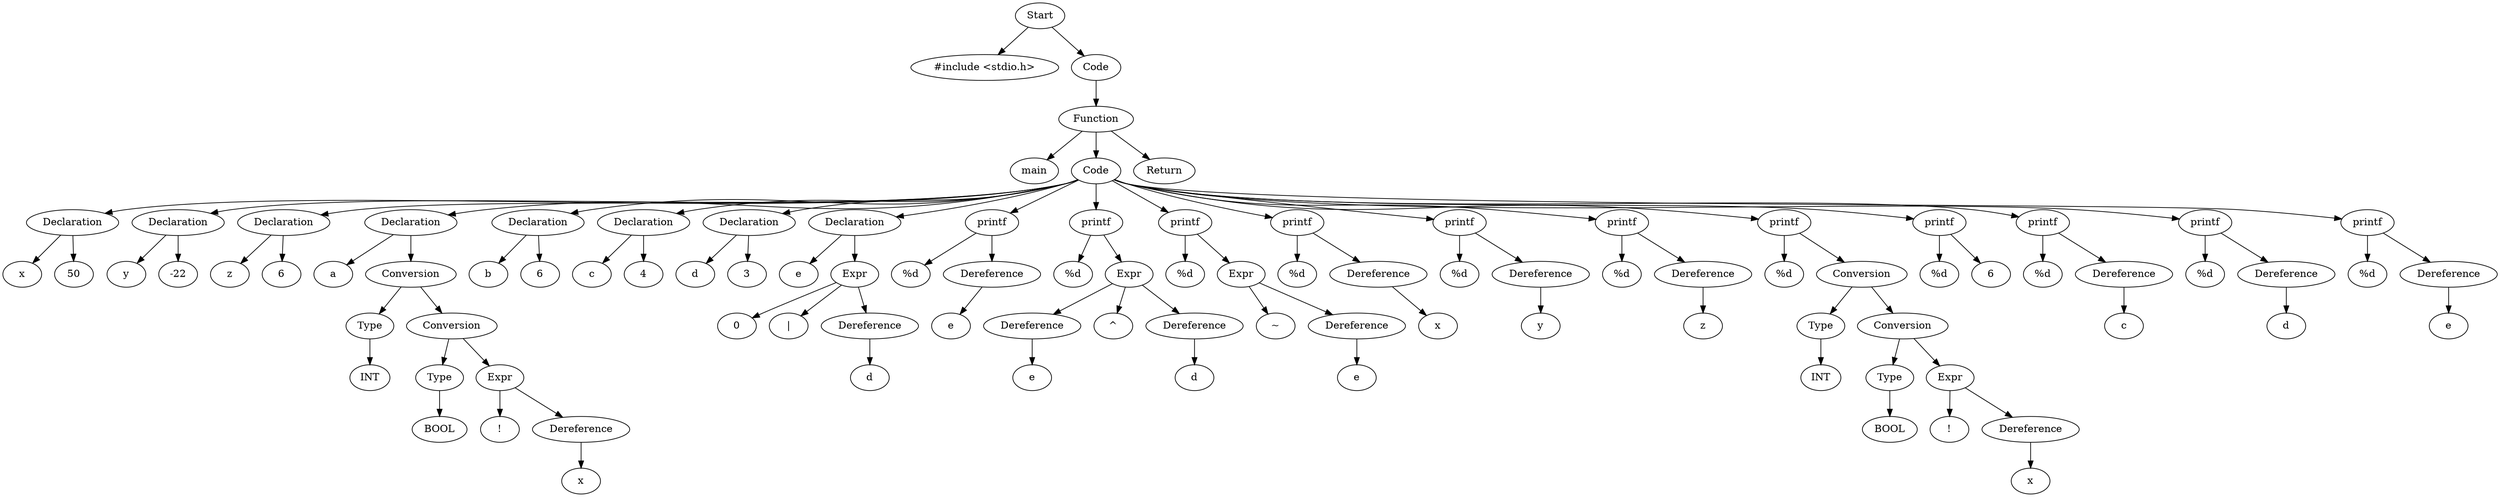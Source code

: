 digraph AST {
  "132340100678800" [label="Start"];
  "132340100678800" -> "132340100693632";
  "132340100678800" -> "132340100681920";
  "132340100693632" [label="#include <stdio.h>"];
  "132340100681920" [label="Code"];
  "132340100681920" -> "132340100693680";
  "132340100693680" [label="Function"];
  "132340100693680" -> "132340101220672";
  "132340100693680" -> "132340101218464";
  "132340100693680" -> "132340101223120";
  "132340101220672" [label="main"];
  "132340101218464" [label="Code"];
  "132340101218464" -> "132340101220144";
  "132340101218464" -> "132340101220960";
  "132340101218464" -> "132340101218368";
  "132340101218464" -> "132340101105888";
  "132340101218464" -> "132340101115776";
  "132340101218464" -> "132340101111600";
  "132340101218464" -> "132340101111984";
  "132340101218464" -> "132340101112656";
  "132340101218464" -> "132340101119616";
  "132340101218464" -> "132340101117696";
  "132340101218464" -> "132340101116784";
  "132340101218464" -> "132340101114576";
  "132340101218464" -> "132340101113280";
  "132340101218464" -> "132340101112800";
  "132340101218464" -> "132340101106512";
  "132340101218464" -> "132340101104112";
  "132340101218464" -> "132340101110304";
  "132340101218464" -> "132340100885680";
  "132340101218464" -> "132340100885872";
  "132340101220144" [label="Declaration"];
  "132340101220144" -> "132340101228832";
  "132340101220144" -> "132340101219328";
  "132340101228832" [label="x"];
  "132340101219328" [label="50"];
  "132340101220960" [label="Declaration"];
  "132340101220960" -> "132340101219088";
  "132340101220960" -> "132340101110880";
  "132340101219088" [label="y"];
  "132340101110880" [label="-22"];
  "132340101218368" [label="Declaration"];
  "132340101218368" -> "132340101116592";
  "132340101218368" -> "132340101108624";
  "132340101116592" [label="z"];
  "132340101108624" [label="6"];
  "132340101105888" [label="Declaration"];
  "132340101105888" -> "132340101107184";
  "132340101105888" -> "132340101118656";
  "132340101107184" [label="a"];
  "132340101118656" [label="Conversion"];
  "132340101118656" -> "132340101118272";
  "132340101118656" -> "132340101114864";
  "132340101118272" [label="Type"];
  "132340101118272" -> "132340101118224";
  "132340101118224" [label="INT"];
  "132340101114864" [label="Conversion"];
  "132340101114864" -> "132340101118080";
  "132340101114864" -> "132340101106608";
  "132340101118080" [label="Type"];
  "132340101118080" -> "132340101110544";
  "132340101110544" [label="BOOL"];
  "132340101106608" [label="Expr"];
  "132340101106608" -> "132340101108864";
  "132340101106608" -> "132340101114048";
  "132340101108864" [label="!"];
  "132340101114048" [label="Dereference"];
  "132340101114048" -> "132340101116928";
  "132340101116928" [label="x"];
  "132340101115776" [label="Declaration"];
  "132340101115776" -> "132340101111120";
  "132340101115776" -> "132340101111648";
  "132340101111120" [label="b"];
  "132340101111648" [label="6"];
  "132340101111600" [label="Declaration"];
  "132340101111600" -> "132340101112176";
  "132340101111600" -> "132340101112512";
  "132340101112176" [label="c"];
  "132340101112512" [label="4"];
  "132340101111984" [label="Declaration"];
  "132340101111984" -> "132340101114288";
  "132340101111984" -> "132340101116208";
  "132340101114288" [label="d"];
  "132340101116208" [label="3"];
  "132340101112656" [label="Declaration"];
  "132340101112656" -> "132340101119904";
  "132340101112656" -> "132340101119856";
  "132340101119904" [label="e"];
  "132340101119856" [label="Expr"];
  "132340101119856" -> "132340101105072";
  "132340101119856" -> "132340101119712";
  "132340101119856" -> "132340101110976";
  "132340101105072" [label="0"];
  "132340101119712" [label="|"];
  "132340101110976" [label="Dereference"];
  "132340101110976" -> "132340101118320";
  "132340101118320" [label="d"];
  "132340101119616" [label="printf"];
  "132340101119616" -> "132340100888848";
  "132340101119616" -> "132340101115296";
  "132340100888848" [label="%d"];
  "132340101115296" [label="Dereference"];
  "132340101115296" -> "132340101117552";
  "132340101117552" [label="e"];
  "132340101117696" [label="printf"];
  "132340101117696" -> "132340100887648";
  "132340101117696" -> "132340101115488";
  "132340100887648" [label="%d"];
  "132340101115488" [label="Expr"];
  "132340101115488" -> "132340101112992";
  "132340101115488" -> "132340101115440";
  "132340101115488" -> "132340101111792";
  "132340101112992" [label="Dereference"];
  "132340101112992" -> "132340101115344";
  "132340101115344" [label="e"];
  "132340101115440" [label="^"];
  "132340101111792" [label="Dereference"];
  "132340101111792" -> "132340101115056";
  "132340101115056" [label="d"];
  "132340101116784" [label="printf"];
  "132340101116784" -> "132340100888416";
  "132340101116784" -> "132340101114624";
  "132340100888416" [label="%d"];
  "132340101114624" [label="Expr"];
  "132340101114624" -> "132340101114720";
  "132340101114624" -> "132340101119664";
  "132340101114720" [label="~"];
  "132340101119664" [label="Dereference"];
  "132340101119664" -> "132340101113904";
  "132340101113904" [label="e"];
  "132340101114576" [label="printf"];
  "132340101114576" -> "132340100880160";
  "132340101114576" -> "132340101111408";
  "132340100880160" [label="%d"];
  "132340101111408" [label="Dereference"];
  "132340101111408" -> "132340101113520";
  "132340101113520" [label="x"];
  "132340101113280" [label="printf"];
  "132340101113280" -> "132340100888944";
  "132340101113280" -> "132340101111312";
  "132340100888944" [label="%d"];
  "132340101111312" [label="Dereference"];
  "132340101111312" -> "132340101113664";
  "132340101113664" [label="y"];
  "132340101112800" [label="printf"];
  "132340101112800" -> "132340100886976";
  "132340101112800" -> "132340101119568";
  "132340100886976" [label="%d"];
  "132340101119568" [label="Dereference"];
  "132340101119568" -> "132340101105744";
  "132340101105744" [label="z"];
  "132340101106512" [label="printf"];
  "132340101106512" -> "132340100887744";
  "132340101106512" -> "132340101103680";
  "132340100887744" [label="%d"];
  "132340101103680" [label="Conversion"];
  "132340101103680" -> "132340101117072";
  "132340101103680" -> "132340101117840";
  "132340101117072" [label="Type"];
  "132340101117072" -> "132340101109584";
  "132340101109584" [label="INT"];
  "132340101117840" [label="Conversion"];
  "132340101117840" -> "132340101117600";
  "132340101117840" -> "132340100881792";
  "132340101117600" [label="Type"];
  "132340101117600" -> "132340100889952";
  "132340100889952" [label="BOOL"];
  "132340100881792" [label="Expr"];
  "132340100881792" -> "132340100882512";
  "132340100881792" -> "132340100881264";
  "132340100882512" [label="!"];
  "132340100881264" [label="Dereference"];
  "132340100881264" -> "132340100888176";
  "132340100888176" [label="x"];
  "132340101104112" [label="printf"];
  "132340101104112" -> "132340100881888";
  "132340101104112" -> "132340101109776";
  "132340100881888" [label="%d"];
  "132340101109776" [label="6"];
  "132340101110304" [label="printf"];
  "132340101110304" -> "132340100881744";
  "132340101110304" -> "132340101118848";
  "132340100881744" [label="%d"];
  "132340101118848" [label="Dereference"];
  "132340101118848" -> "132340100876080";
  "132340100876080" [label="c"];
  "132340100885680" [label="printf"];
  "132340100885680" -> "132340100883376";
  "132340100885680" -> "132340101110640";
  "132340100883376" [label="%d"];
  "132340101110640" [label="Dereference"];
  "132340101110640" -> "132340100880304";
  "132340100880304" [label="d"];
  "132340100885872" [label="printf"];
  "132340100885872" -> "132340100883760";
  "132340100885872" -> "132340101118752";
  "132340100883760" [label="%d"];
  "132340101118752" [label="Dereference"];
  "132340101118752" -> "132340100883328";
  "132340100883328" [label="e"];
  "132340101223120" [label="Return"];
}
